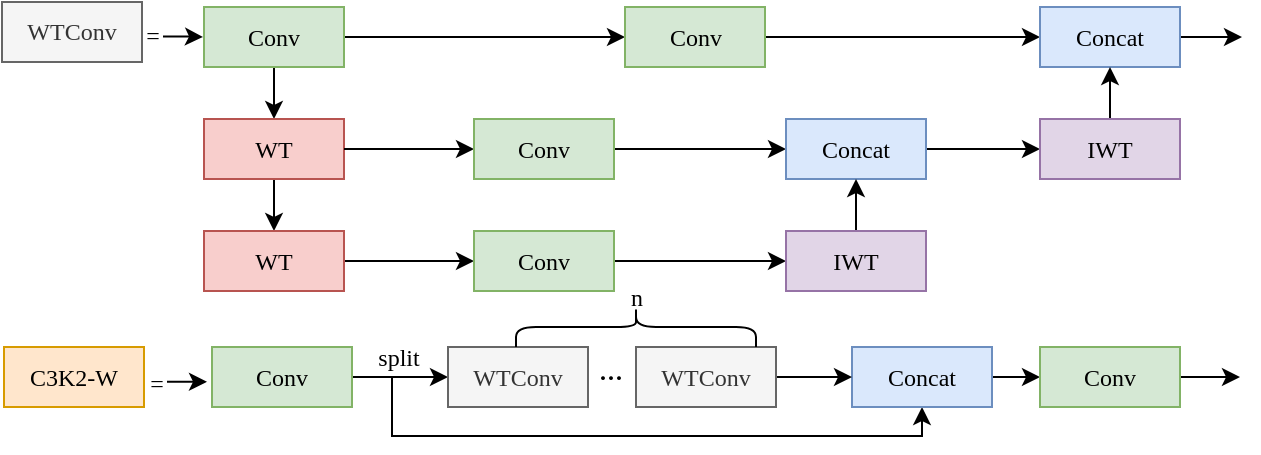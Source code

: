 <mxfile version="28.2.4">
  <diagram name="第 1 页" id="zhQ6WpbRRzpjeAkoONwy">
    <mxGraphModel dx="1676" dy="995" grid="1" gridSize="10" guides="1" tooltips="1" connect="1" arrows="1" fold="1" page="1" pageScale="1" pageWidth="827" pageHeight="1169" math="0" shadow="0">
      <root>
        <mxCell id="0" />
        <mxCell id="1" parent="0" />
        <mxCell id="TYAduwiiGorjIypumtT7-27" value="n" style="text;html=1;align=center;verticalAlign=middle;resizable=0;points=[];autosize=1;strokeColor=none;fillColor=none;fontSize=12;fontFamily=Times New Roman;" parent="1" vertex="1">
          <mxGeometry x="402" y="373.5" width="30" height="30" as="geometry" />
        </mxCell>
        <mxCell id="TYAduwiiGorjIypumtT7-28" style="edgeStyle=orthogonalEdgeStyle;rounded=0;orthogonalLoop=1;jettySize=auto;html=1;entryX=0.5;entryY=1;entryDx=0;entryDy=0;fontSize=12;fontFamily=Times New Roman;" parent="1" source="TYAduwiiGorjIypumtT7-30" target="TYAduwiiGorjIypumtT7-33" edge="1">
          <mxGeometry relative="1" as="geometry">
            <Array as="points">
              <mxPoint x="295" y="429" />
              <mxPoint x="295" y="458" />
              <mxPoint x="560" y="458" />
            </Array>
          </mxGeometry>
        </mxCell>
        <mxCell id="TYAduwiiGorjIypumtT7-29" value="" style="edgeStyle=orthogonalEdgeStyle;rounded=0;orthogonalLoop=1;jettySize=auto;html=1;fontSize=12;fontFamily=Times New Roman;" parent="1" source="TYAduwiiGorjIypumtT7-30" target="TYAduwiiGorjIypumtT7-31" edge="1">
          <mxGeometry relative="1" as="geometry" />
        </mxCell>
        <mxCell id="TYAduwiiGorjIypumtT7-30" value="Conv" style="rounded=0;whiteSpace=wrap;html=1;fillColor=#d5e8d4;fontSize=12;fontFamily=Times New Roman;strokeColor=#82b366;" parent="1" vertex="1">
          <mxGeometry x="205" y="413.5" width="70" height="30" as="geometry" />
        </mxCell>
        <mxCell id="TYAduwiiGorjIypumtT7-31" value="WTConv" style="rounded=0;whiteSpace=wrap;html=1;fillColor=#f5f5f5;fontSize=12;fontFamily=Times New Roman;strokeColor=#666666;fontColor=#333333;" parent="1" vertex="1">
          <mxGeometry x="323" y="413.5" width="70" height="30" as="geometry" />
        </mxCell>
        <mxCell id="TYAduwiiGorjIypumtT7-32" value="" style="edgeStyle=orthogonalEdgeStyle;rounded=0;orthogonalLoop=1;jettySize=auto;html=1;fontSize=12;fontFamily=Times New Roman;" parent="1" source="TYAduwiiGorjIypumtT7-33" target="TYAduwiiGorjIypumtT7-37" edge="1">
          <mxGeometry relative="1" as="geometry" />
        </mxCell>
        <mxCell id="TYAduwiiGorjIypumtT7-33" value="Concat" style="rounded=0;whiteSpace=wrap;html=1;fillColor=#dae8fc;fontSize=12;fontFamily=Times New Roman;strokeColor=#6c8ebf;" parent="1" vertex="1">
          <mxGeometry x="525" y="413.5" width="70" height="30" as="geometry" />
        </mxCell>
        <mxCell id="TYAduwiiGorjIypumtT7-34" value="" style="edgeStyle=orthogonalEdgeStyle;rounded=0;orthogonalLoop=1;jettySize=auto;html=1;fontSize=12;fontFamily=Times New Roman;" parent="1" source="TYAduwiiGorjIypumtT7-35" target="TYAduwiiGorjIypumtT7-33" edge="1">
          <mxGeometry relative="1" as="geometry" />
        </mxCell>
        <mxCell id="TYAduwiiGorjIypumtT7-35" value="WTConv" style="rounded=0;whiteSpace=wrap;html=1;fillColor=#f5f5f5;fontSize=12;fontFamily=Times New Roman;strokeColor=#666666;fontColor=#333333;" parent="1" vertex="1">
          <mxGeometry x="417" y="413.5" width="70" height="30" as="geometry" />
        </mxCell>
        <mxCell id="TYAduwiiGorjIypumtT7-44" style="edgeStyle=orthogonalEdgeStyle;rounded=0;orthogonalLoop=1;jettySize=auto;html=1;fontFamily=Times New Roman;fontSize=12;" parent="1" source="TYAduwiiGorjIypumtT7-37" edge="1">
          <mxGeometry relative="1" as="geometry">
            <mxPoint x="719" y="428.5" as="targetPoint" />
          </mxGeometry>
        </mxCell>
        <mxCell id="TYAduwiiGorjIypumtT7-37" value="Conv" style="rounded=0;whiteSpace=wrap;html=1;fillColor=#d5e8d4;fontSize=12;fontFamily=Times New Roman;strokeColor=#82b366;" parent="1" vertex="1">
          <mxGeometry x="619" y="413.5" width="70" height="30" as="geometry" />
        </mxCell>
        <mxCell id="TYAduwiiGorjIypumtT7-38" value="C3K2-W" style="rounded=0;whiteSpace=wrap;html=1;fillColor=#ffe6cc;fontSize=12;fontFamily=Times New Roman;strokeColor=#d79b00;" parent="1" vertex="1">
          <mxGeometry x="101" y="413.5" width="70" height="30" as="geometry" />
        </mxCell>
        <mxCell id="TYAduwiiGorjIypumtT7-39" value="=" style="text;html=1;align=center;verticalAlign=middle;resizable=0;points=[];autosize=1;strokeColor=none;fillColor=none;fontSize=12;fontFamily=Times New Roman;" parent="1" vertex="1">
          <mxGeometry x="162" y="416.5" width="30" height="30" as="geometry" />
        </mxCell>
        <mxCell id="TYAduwiiGorjIypumtT7-40" value="sp&lt;span style=&quot;background-color: transparent; color: light-dark(rgb(0, 0, 0), rgb(255, 255, 255));&quot;&gt;lit&lt;/span&gt;" style="text;html=1;align=center;verticalAlign=middle;resizable=0;points=[];autosize=1;strokeColor=none;fillColor=none;fontSize=12;fontFamily=Times New Roman;" parent="1" vertex="1">
          <mxGeometry x="277.5" y="403.5" width="40" height="30" as="geometry" />
        </mxCell>
        <mxCell id="TYAduwiiGorjIypumtT7-41" value="···" style="text;html=1;align=center;verticalAlign=middle;resizable=0;points=[];autosize=1;strokeColor=none;fillColor=none;fontSize=12;fontStyle=1;fontFamily=Times New Roman;" parent="1" vertex="1">
          <mxGeometry x="384" y="413.5" width="40" height="30" as="geometry" />
        </mxCell>
        <mxCell id="TYAduwiiGorjIypumtT7-42" value="" style="shape=curlyBracket;whiteSpace=wrap;html=1;rounded=1;labelPosition=left;verticalLabelPosition=middle;align=right;verticalAlign=middle;rotation=90;fontSize=12;fontFamily=Times New Roman;" parent="1" vertex="1">
          <mxGeometry x="407" y="343.5" width="20" height="120" as="geometry" />
        </mxCell>
        <mxCell id="TYAduwiiGorjIypumtT7-43" value="" style="edgeStyle=orthogonalEdgeStyle;rounded=0;orthogonalLoop=1;jettySize=auto;html=1;fontSize=12;fontFamily=Times New Roman;" parent="1" edge="1">
          <mxGeometry relative="1" as="geometry">
            <mxPoint x="182.5" y="430.86" as="sourcePoint" />
            <mxPoint x="202.5" y="431.12" as="targetPoint" />
          </mxGeometry>
        </mxCell>
        <mxCell id="TYAduwiiGorjIypumtT7-2" value="" style="edgeStyle=orthogonalEdgeStyle;rounded=0;orthogonalLoop=1;jettySize=auto;html=1;fontSize=12;fontFamily=Times New Roman;" parent="1" source="TYAduwiiGorjIypumtT7-4" target="TYAduwiiGorjIypumtT7-6" edge="1">
          <mxGeometry relative="1" as="geometry" />
        </mxCell>
        <mxCell id="TYAduwiiGorjIypumtT7-3" value="" style="edgeStyle=orthogonalEdgeStyle;rounded=0;orthogonalLoop=1;jettySize=auto;html=1;fontSize=12;fontFamily=Times New Roman;" parent="1" source="TYAduwiiGorjIypumtT7-4" target="TYAduwiiGorjIypumtT7-8" edge="1">
          <mxGeometry relative="1" as="geometry" />
        </mxCell>
        <mxCell id="TYAduwiiGorjIypumtT7-4" value="Conv" style="rounded=0;whiteSpace=wrap;html=1;labelBackgroundColor=none;strokeColor=#82b366;fillColor=#d5e8d4;align=center;fontStyle=0;fontSize=12;direction=east;fontFamily=Times New Roman;" parent="1" vertex="1">
          <mxGeometry x="201" y="243.5" width="70" height="30" as="geometry" />
        </mxCell>
        <mxCell id="TYAduwiiGorjIypumtT7-5" style="edgeStyle=orthogonalEdgeStyle;rounded=0;orthogonalLoop=1;jettySize=auto;html=1;entryX=0;entryY=0.5;entryDx=0;entryDy=0;fontFamily=Times New Roman;fontSize=12;" parent="1" source="TYAduwiiGorjIypumtT7-6" target="TYAduwiiGorjIypumtT7-21" edge="1">
          <mxGeometry relative="1" as="geometry" />
        </mxCell>
        <mxCell id="TYAduwiiGorjIypumtT7-6" value="Conv" style="rounded=0;whiteSpace=wrap;html=1;labelBackgroundColor=none;strokeColor=#82b366;fillColor=#d5e8d4;align=center;fontStyle=0;fontSize=12;direction=east;fontFamily=Times New Roman;" parent="1" vertex="1">
          <mxGeometry x="411.5" y="243.5" width="70.0" height="30" as="geometry" />
        </mxCell>
        <mxCell id="TYAduwiiGorjIypumtT7-7" value="" style="edgeStyle=orthogonalEdgeStyle;rounded=0;orthogonalLoop=1;jettySize=auto;html=1;fontSize=12;fontFamily=Times New Roman;" parent="1" source="TYAduwiiGorjIypumtT7-8" target="TYAduwiiGorjIypumtT7-10" edge="1">
          <mxGeometry relative="1" as="geometry" />
        </mxCell>
        <mxCell id="TYAduwiiGorjIypumtT7-8" value="WT" style="rounded=0;whiteSpace=wrap;html=1;labelBackgroundColor=none;strokeColor=#b85450;fillColor=#f8cecc;align=center;fontStyle=0;fontSize=12;direction=east;fontFamily=Times New Roman;" parent="1" vertex="1">
          <mxGeometry x="201" y="299.5" width="70" height="30" as="geometry" />
        </mxCell>
        <mxCell id="TYAduwiiGorjIypumtT7-9" value="" style="edgeStyle=orthogonalEdgeStyle;rounded=0;orthogonalLoop=1;jettySize=auto;html=1;fontSize=12;fontFamily=Times New Roman;" parent="1" source="TYAduwiiGorjIypumtT7-10" target="TYAduwiiGorjIypumtT7-15" edge="1">
          <mxGeometry relative="1" as="geometry" />
        </mxCell>
        <mxCell id="TYAduwiiGorjIypumtT7-10" value="WT" style="rounded=0;whiteSpace=wrap;html=1;labelBackgroundColor=none;strokeColor=#b85450;fillColor=#f8cecc;align=center;fontStyle=0;fontSize=12;direction=east;fontFamily=Times New Roman;" parent="1" vertex="1">
          <mxGeometry x="201" y="355.5" width="70.0" height="30" as="geometry" />
        </mxCell>
        <mxCell id="TYAduwiiGorjIypumtT7-11" value="" style="edgeStyle=orthogonalEdgeStyle;rounded=0;orthogonalLoop=1;jettySize=auto;html=1;entryX=0;entryY=0.5;entryDx=0;entryDy=0;fontSize=12;fontFamily=Times New Roman;" parent="1" source="TYAduwiiGorjIypumtT7-8" target="TYAduwiiGorjIypumtT7-13" edge="1">
          <mxGeometry relative="1" as="geometry">
            <mxPoint x="271" y="314.5" as="sourcePoint" />
            <mxPoint x="1021" y="214.5" as="targetPoint" />
          </mxGeometry>
        </mxCell>
        <mxCell id="TYAduwiiGorjIypumtT7-12" value="" style="edgeStyle=orthogonalEdgeStyle;rounded=0;orthogonalLoop=1;jettySize=auto;html=1;fontSize=12;fontFamily=Times New Roman;" parent="1" source="TYAduwiiGorjIypumtT7-13" target="TYAduwiiGorjIypumtT7-17" edge="1">
          <mxGeometry relative="1" as="geometry" />
        </mxCell>
        <mxCell id="TYAduwiiGorjIypumtT7-13" value="Conv" style="rounded=0;whiteSpace=wrap;html=1;labelBackgroundColor=none;strokeColor=#82b366;fillColor=#d5e8d4;align=center;fontStyle=0;fontSize=12;direction=east;fontFamily=Times New Roman;" parent="1" vertex="1">
          <mxGeometry x="336" y="299.5" width="70.0" height="30" as="geometry" />
        </mxCell>
        <mxCell id="TYAduwiiGorjIypumtT7-14" value="" style="edgeStyle=orthogonalEdgeStyle;rounded=0;orthogonalLoop=1;jettySize=auto;html=1;fontSize=12;fontFamily=Times New Roman;" parent="1" source="TYAduwiiGorjIypumtT7-15" target="TYAduwiiGorjIypumtT7-19" edge="1">
          <mxGeometry relative="1" as="geometry" />
        </mxCell>
        <mxCell id="TYAduwiiGorjIypumtT7-15" value="Conv" style="rounded=0;whiteSpace=wrap;html=1;labelBackgroundColor=none;strokeColor=#82b366;fillColor=#d5e8d4;align=center;fontStyle=0;fontSize=12;direction=east;fontFamily=Times New Roman;" parent="1" vertex="1">
          <mxGeometry x="336" y="355.5" width="70.0" height="30" as="geometry" />
        </mxCell>
        <mxCell id="TYAduwiiGorjIypumtT7-16" value="" style="edgeStyle=orthogonalEdgeStyle;rounded=0;orthogonalLoop=1;jettySize=auto;html=1;fontSize=12;fontFamily=Times New Roman;" parent="1" source="TYAduwiiGorjIypumtT7-17" target="TYAduwiiGorjIypumtT7-23" edge="1">
          <mxGeometry relative="1" as="geometry" />
        </mxCell>
        <mxCell id="TYAduwiiGorjIypumtT7-17" value="Concat" style="rounded=0;whiteSpace=wrap;html=1;labelBackgroundColor=none;strokeColor=#6c8ebf;fillColor=#dae8fc;align=center;fontStyle=0;fontSize=12;direction=east;fontFamily=Times New Roman;" parent="1" vertex="1">
          <mxGeometry x="492" y="299.5" width="70.0" height="30" as="geometry" />
        </mxCell>
        <mxCell id="TYAduwiiGorjIypumtT7-18" value="" style="edgeStyle=orthogonalEdgeStyle;rounded=0;orthogonalLoop=1;jettySize=auto;html=1;fontSize=12;fontFamily=Times New Roman;" parent="1" source="TYAduwiiGorjIypumtT7-19" target="TYAduwiiGorjIypumtT7-17" edge="1">
          <mxGeometry relative="1" as="geometry" />
        </mxCell>
        <mxCell id="TYAduwiiGorjIypumtT7-19" value="IWT" style="rounded=0;whiteSpace=wrap;html=1;labelBackgroundColor=none;strokeColor=#9673a6;fillColor=#e1d5e7;align=center;fontStyle=0;fontSize=12;direction=east;fontFamily=Times New Roman;" parent="1" vertex="1">
          <mxGeometry x="492" y="355.5" width="70.0" height="30" as="geometry" />
        </mxCell>
        <mxCell id="TYAduwiiGorjIypumtT7-46" style="edgeStyle=orthogonalEdgeStyle;rounded=0;orthogonalLoop=1;jettySize=auto;html=1;fontFamily=Times New Roman;fontSize=12;" parent="1" source="TYAduwiiGorjIypumtT7-21" edge="1">
          <mxGeometry relative="1" as="geometry">
            <mxPoint x="720" y="258.5" as="targetPoint" />
          </mxGeometry>
        </mxCell>
        <mxCell id="TYAduwiiGorjIypumtT7-21" value="Concat" style="rounded=0;whiteSpace=wrap;html=1;labelBackgroundColor=none;strokeColor=#6c8ebf;fillColor=#dae8fc;align=center;fontStyle=0;fontSize=12;direction=east;fontFamily=Times New Roman;" parent="1" vertex="1">
          <mxGeometry x="619" y="243.5" width="70.0" height="30" as="geometry" />
        </mxCell>
        <mxCell id="TYAduwiiGorjIypumtT7-22" value="" style="edgeStyle=orthogonalEdgeStyle;rounded=0;orthogonalLoop=1;jettySize=auto;html=1;fontSize=12;fontFamily=Times New Roman;" parent="1" source="TYAduwiiGorjIypumtT7-23" target="TYAduwiiGorjIypumtT7-21" edge="1">
          <mxGeometry relative="1" as="geometry" />
        </mxCell>
        <mxCell id="TYAduwiiGorjIypumtT7-23" value="IWT" style="rounded=0;whiteSpace=wrap;html=1;labelBackgroundColor=none;strokeColor=#9673a6;fillColor=#e1d5e7;align=center;fontStyle=0;fontSize=12;direction=east;fontFamily=Times New Roman;" parent="1" vertex="1">
          <mxGeometry x="619" y="299.5" width="70.0" height="30" as="geometry" />
        </mxCell>
        <mxCell id="TYAduwiiGorjIypumtT7-24" value="WTConv" style="rounded=0;whiteSpace=wrap;html=1;fillColor=#f5f5f5;fontSize=12;fontFamily=Times New Roman;strokeColor=#666666;fontColor=#333333;" parent="1" vertex="1">
          <mxGeometry x="100" y="241" width="70" height="30" as="geometry" />
        </mxCell>
        <mxCell id="TYAduwiiGorjIypumtT7-25" value="=" style="text;html=1;align=center;verticalAlign=middle;resizable=0;points=[];autosize=1;strokeColor=none;fillColor=none;fontSize=12;fontFamily=Times New Roman;" parent="1" vertex="1">
          <mxGeometry x="159.5" y="243" width="30" height="30" as="geometry" />
        </mxCell>
        <mxCell id="TYAduwiiGorjIypumtT7-26" value="" style="edgeStyle=orthogonalEdgeStyle;rounded=0;orthogonalLoop=1;jettySize=auto;html=1;fontSize=12;fontFamily=Times New Roman;" parent="1" edge="1">
          <mxGeometry relative="1" as="geometry">
            <mxPoint x="180.5" y="258.21" as="sourcePoint" />
            <mxPoint x="200.5" y="258.47" as="targetPoint" />
            <Array as="points">
              <mxPoint x="191" y="257.95" />
            </Array>
          </mxGeometry>
        </mxCell>
      </root>
    </mxGraphModel>
  </diagram>
</mxfile>

